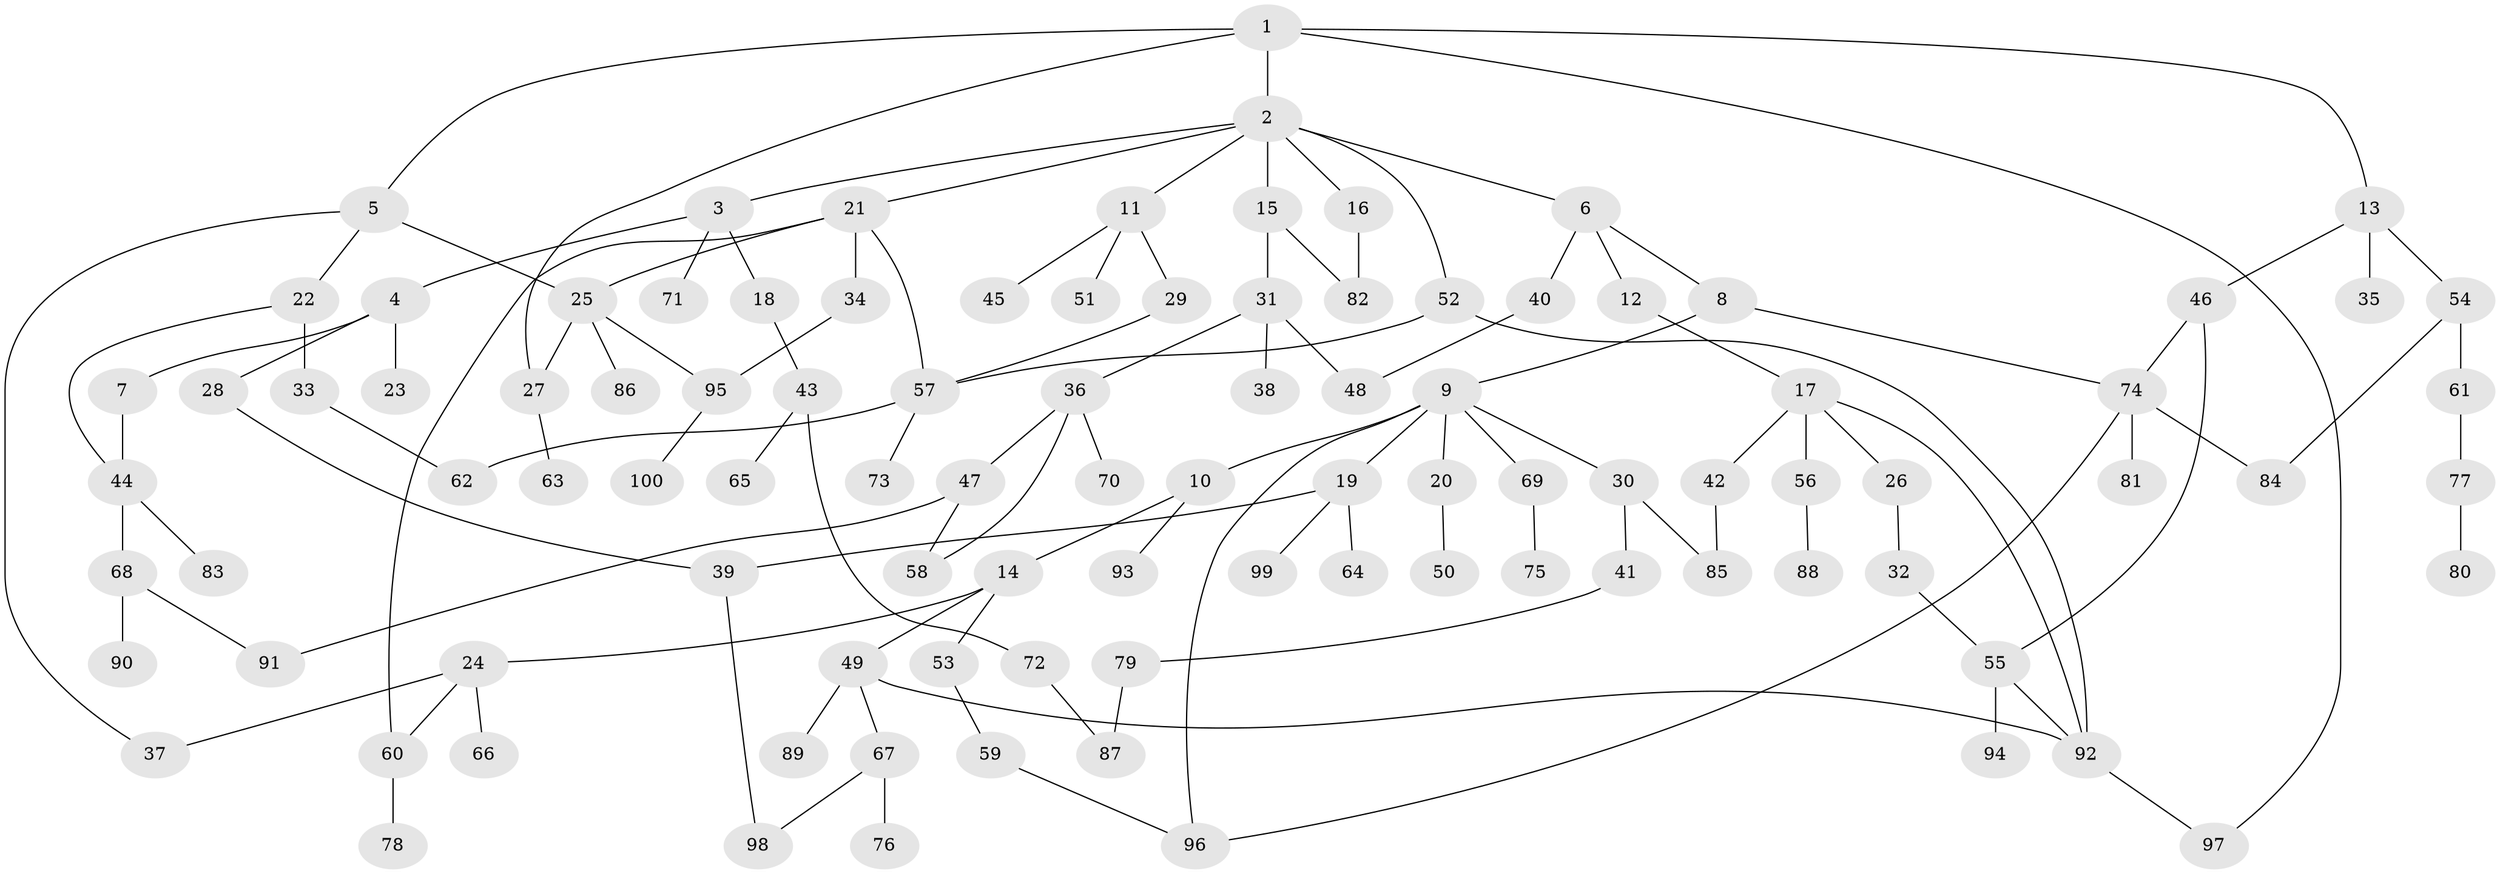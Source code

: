 // Generated by graph-tools (version 1.1) at 2025/54/02/21/25 11:54:43]
// undirected, 100 vertices, 125 edges
graph export_dot {
graph [start="1"]
  node [color=gray90,style=filled];
  1;
  2;
  3;
  4;
  5;
  6;
  7;
  8;
  9;
  10;
  11;
  12;
  13;
  14;
  15;
  16;
  17;
  18;
  19;
  20;
  21;
  22;
  23;
  24;
  25;
  26;
  27;
  28;
  29;
  30;
  31;
  32;
  33;
  34;
  35;
  36;
  37;
  38;
  39;
  40;
  41;
  42;
  43;
  44;
  45;
  46;
  47;
  48;
  49;
  50;
  51;
  52;
  53;
  54;
  55;
  56;
  57;
  58;
  59;
  60;
  61;
  62;
  63;
  64;
  65;
  66;
  67;
  68;
  69;
  70;
  71;
  72;
  73;
  74;
  75;
  76;
  77;
  78;
  79;
  80;
  81;
  82;
  83;
  84;
  85;
  86;
  87;
  88;
  89;
  90;
  91;
  92;
  93;
  94;
  95;
  96;
  97;
  98;
  99;
  100;
  1 -- 2;
  1 -- 5;
  1 -- 13;
  1 -- 97;
  1 -- 27;
  2 -- 3;
  2 -- 6;
  2 -- 11;
  2 -- 15;
  2 -- 16;
  2 -- 21;
  2 -- 52;
  3 -- 4;
  3 -- 18;
  3 -- 71;
  4 -- 7;
  4 -- 23;
  4 -- 28;
  5 -- 22;
  5 -- 25;
  5 -- 37;
  6 -- 8;
  6 -- 12;
  6 -- 40;
  7 -- 44;
  8 -- 9;
  8 -- 74;
  9 -- 10;
  9 -- 19;
  9 -- 20;
  9 -- 30;
  9 -- 69;
  9 -- 96;
  10 -- 14;
  10 -- 93;
  11 -- 29;
  11 -- 45;
  11 -- 51;
  12 -- 17;
  13 -- 35;
  13 -- 46;
  13 -- 54;
  14 -- 24;
  14 -- 49;
  14 -- 53;
  15 -- 31;
  15 -- 82;
  16 -- 82;
  17 -- 26;
  17 -- 42;
  17 -- 56;
  17 -- 92;
  18 -- 43;
  19 -- 64;
  19 -- 99;
  19 -- 39;
  20 -- 50;
  21 -- 34;
  21 -- 57;
  21 -- 60;
  21 -- 25;
  22 -- 33;
  22 -- 44;
  24 -- 37;
  24 -- 66;
  24 -- 60;
  25 -- 27;
  25 -- 86;
  25 -- 95;
  26 -- 32;
  27 -- 63;
  28 -- 39;
  29 -- 57;
  30 -- 41;
  30 -- 85;
  31 -- 36;
  31 -- 38;
  31 -- 48;
  32 -- 55;
  33 -- 62;
  34 -- 95;
  36 -- 47;
  36 -- 70;
  36 -- 58;
  39 -- 98;
  40 -- 48;
  41 -- 79;
  42 -- 85;
  43 -- 65;
  43 -- 72;
  44 -- 68;
  44 -- 83;
  46 -- 55;
  46 -- 74;
  47 -- 58;
  47 -- 91;
  49 -- 67;
  49 -- 89;
  49 -- 92;
  52 -- 57;
  52 -- 92;
  53 -- 59;
  54 -- 61;
  54 -- 84;
  55 -- 94;
  55 -- 92;
  56 -- 88;
  57 -- 62;
  57 -- 73;
  59 -- 96;
  60 -- 78;
  61 -- 77;
  67 -- 76;
  67 -- 98;
  68 -- 90;
  68 -- 91;
  69 -- 75;
  72 -- 87;
  74 -- 81;
  74 -- 84;
  74 -- 96;
  77 -- 80;
  79 -- 87;
  92 -- 97;
  95 -- 100;
}
